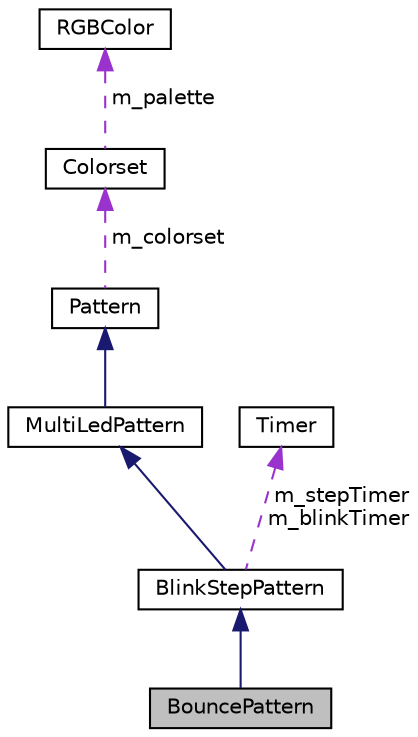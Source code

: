 digraph "BouncePattern"
{
 // INTERACTIVE_SVG=YES
 // LATEX_PDF_SIZE
  bgcolor="transparent";
  edge [fontname="Helvetica",fontsize="10",labelfontname="Helvetica",labelfontsize="10"];
  node [fontname="Helvetica",fontsize="10",shape=record];
  Node1 [label="BouncePattern",height=0.2,width=0.4,color="black", fillcolor="grey75", style="filled", fontcolor="black",tooltip=" "];
  Node2 -> Node1 [dir="back",color="midnightblue",fontsize="10",style="solid",fontname="Helvetica"];
  Node2 [label="BlinkStepPattern",height=0.2,width=0.4,color="black",URL="$classBlinkStepPattern.html",tooltip=" "];
  Node3 -> Node2 [dir="back",color="midnightblue",fontsize="10",style="solid",fontname="Helvetica"];
  Node3 [label="MultiLedPattern",height=0.2,width=0.4,color="black",URL="$classMultiLedPattern.html",tooltip=" "];
  Node4 -> Node3 [dir="back",color="midnightblue",fontsize="10",style="solid",fontname="Helvetica"];
  Node4 [label="Pattern",height=0.2,width=0.4,color="black",URL="$classPattern.html",tooltip=" "];
  Node5 -> Node4 [dir="back",color="darkorchid3",fontsize="10",style="dashed",label=" m_colorset" ,fontname="Helvetica"];
  Node5 [label="Colorset",height=0.2,width=0.4,color="black",URL="$classColorset.html",tooltip=" "];
  Node6 -> Node5 [dir="back",color="darkorchid3",fontsize="10",style="dashed",label=" m_palette" ,fontname="Helvetica"];
  Node6 [label="RGBColor",height=0.2,width=0.4,color="black",URL="$classRGBColor.html",tooltip=" "];
  Node7 -> Node2 [dir="back",color="darkorchid3",fontsize="10",style="dashed",label=" m_stepTimer\nm_blinkTimer" ,fontname="Helvetica"];
  Node7 [label="Timer",height=0.2,width=0.4,color="black",URL="$classTimer.html",tooltip=" "];
}
